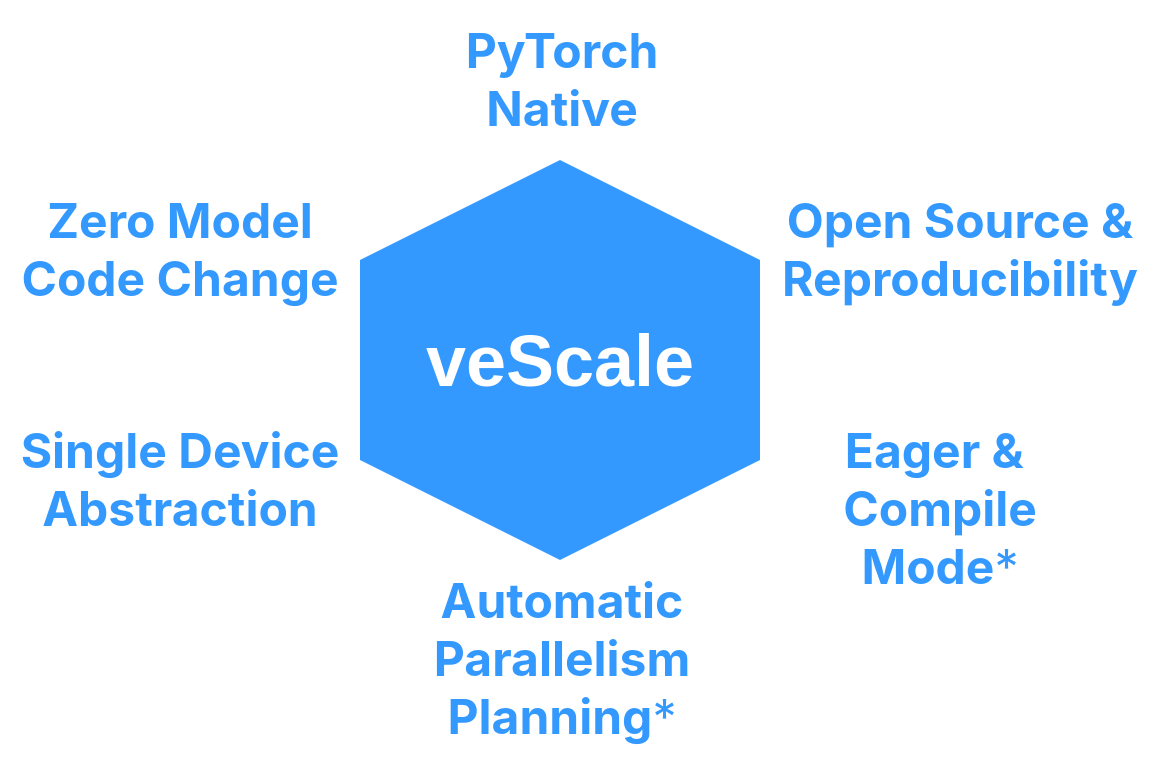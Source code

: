<mxfile version="23.1.5" type="device">
  <diagram name="Page-1" id="EMT705Tx_JR4VmNtWtbU">
    <mxGraphModel dx="1103" dy="614" grid="1" gridSize="10" guides="1" tooltips="1" connect="1" arrows="1" fold="1" page="1" pageScale="1" pageWidth="600" pageHeight="400" math="0" shadow="0">
      <root>
        <mxCell id="0" />
        <mxCell id="1" parent="0" />
        <mxCell id="uHRUemTuvMoK1wuL37Rp-17" value="&lt;b style=&quot;font-size: 36px;&quot;&gt;veScale&lt;br style=&quot;font-size: 36px;&quot;&gt;&lt;/b&gt;" style="shape=hexagon;perimeter=hexagonPerimeter2;whiteSpace=wrap;html=1;fixedSize=1;direction=south;fontSize=36;fillColor=#3399FF;strokeColor=none;size=50;fontColor=#FFFFFF;" parent="1" vertex="1">
          <mxGeometry x="190" y="90" width="200" height="200" as="geometry" />
        </mxCell>
        <mxCell id="T3OP4AJ7PD2Lwft5wg1V-1" value="&lt;h2 style=&quot;box-sizing: border-box; border-width: 0px; border-style: solid; border-color: rgb(229, 231, 235); --tw-border-spacing-x: 0; --tw-border-spacing-y: 0; --tw-translate-x: 0; --tw-translate-y: 0; --tw-rotate: 0; --tw-skew-x: 0; --tw-skew-y: 0; --tw-scale-x: 1; --tw-scale-y: 1; --tw-pan-x: ; --tw-pan-y: ; --tw-pinch-zoom: ; --tw-scroll-snap-strictness: proximity; --tw-ordinal: ; --tw-slashed-zero: ; --tw-numeric-figure: ; --tw-numeric-spacing: ; --tw-numeric-fraction: ; --tw-ring-inset: ; --tw-ring-offset-width: 0px; --tw-ring-offset-color: #fff; --tw-ring-color: rgb(59 130 246 / 0.5); --tw-ring-offset-shadow: 0 0 #0000; --tw-ring-shadow: 0 0 #0000; --tw-shadow: 0 0 #0000; --tw-shadow-colored: 0 0 #0000; --tw-blur: ; --tw-brightness: ; --tw-contrast: ; --tw-grayscale: ; --tw-hue-rotate: ; --tw-invert: ; --tw-saturate: ; --tw-sepia: ; --tw-drop-shadow: ; --tw-backdrop-blur: ; --tw-backdrop-brightness: ; --tw-backdrop-contrast: ; --tw-backdrop-grayscale: ; --tw-backdrop-hue-rotate: ; --tw-backdrop-invert: ; --tw-backdrop-opacity: ; --tw-backdrop-saturate: ; --tw-backdrop-sepia: ; view-transition-name: none; --tw-gradient-from-position: ; --tw-gradient-via-position: ; --tw-gradient-to-position: ; --tw-contain-size: ; --tw-contain-layout: ; --tw-contain-paint: ; --tw-contain-style: ; font-size: 24px; margin: 0px; font-family: &amp;quot;Inter var experimental&amp;quot;, &amp;quot;Inter var&amp;quot;, -apple-system, &amp;quot;system-ui&amp;quot;, &amp;quot;Segoe UI&amp;quot;, Roboto, Oxygen, Ubuntu, Cantarell, &amp;quot;Fira Sans&amp;quot;, &amp;quot;Droid Sans&amp;quot;, &amp;quot;Helvetica Neue&amp;quot;, sans-serif;&quot; class=&quot;font-bold text-center&quot;&gt;PyTorch Native&lt;/h2&gt;" style="text;html=1;align=center;verticalAlign=middle;whiteSpace=wrap;rounded=0;fontColor=#3399FF;fontSize=24;" parent="1" vertex="1">
          <mxGeometry x="231" y="10" width="120" height="80" as="geometry" />
        </mxCell>
        <mxCell id="T3OP4AJ7PD2Lwft5wg1V-2" value="&lt;h2 class=&quot;font-bold text-center&quot; style=&quot;box-sizing: border-box; border-width: 0px; border-style: solid; border-color: rgb(229, 231, 235); --tw-border-spacing-x: 0; --tw-border-spacing-y: 0; --tw-translate-x: 0; --tw-translate-y: 0; --tw-rotate: 0; --tw-skew-x: 0; --tw-skew-y: 0; --tw-scale-x: 1; --tw-scale-y: 1; --tw-pan-x: ; --tw-pan-y: ; --tw-pinch-zoom: ; --tw-scroll-snap-strictness: proximity; --tw-ordinal: ; --tw-slashed-zero: ; --tw-numeric-figure: ; --tw-numeric-spacing: ; --tw-numeric-fraction: ; --tw-ring-inset: ; --tw-ring-offset-width: 0px; --tw-ring-offset-color: #fff; --tw-ring-color: rgb(59 130 246 / 0.5); --tw-ring-offset-shadow: 0 0 #0000; --tw-ring-shadow: 0 0 #0000; --tw-shadow: 0 0 #0000; --tw-shadow-colored: 0 0 #0000; --tw-blur: ; --tw-brightness: ; --tw-contrast: ; --tw-grayscale: ; --tw-hue-rotate: ; --tw-invert: ; --tw-saturate: ; --tw-sepia: ; --tw-drop-shadow: ; --tw-backdrop-blur: ; --tw-backdrop-brightness: ; --tw-backdrop-contrast: ; --tw-backdrop-grayscale: ; --tw-backdrop-hue-rotate: ; --tw-backdrop-invert: ; --tw-backdrop-opacity: ; --tw-backdrop-saturate: ; --tw-backdrop-sepia: ; view-transition-name: none; --tw-gradient-from-position: ; --tw-gradient-via-position: ; --tw-gradient-to-position: ; --tw-contain-size: ; --tw-contain-layout: ; --tw-contain-paint: ; --tw-contain-style: ; font-size: 24px; margin: 0px; font-family: &amp;quot;Inter var experimental&amp;quot;, &amp;quot;Inter var&amp;quot;, -apple-system, &amp;quot;system-ui&amp;quot;, &amp;quot;Segoe UI&amp;quot;, Roboto, Oxygen, Ubuntu, Cantarell, &amp;quot;Fira Sans&amp;quot;, &amp;quot;Droid Sans&amp;quot;, &amp;quot;Helvetica Neue&amp;quot;, sans-serif;&quot;&gt;Zero Model Code Change&lt;/h2&gt;" style="text;html=1;align=center;verticalAlign=middle;whiteSpace=wrap;rounded=0;fontColor=#3399FF;fontSize=24;" parent="1" vertex="1">
          <mxGeometry x="10" y="90" width="180" height="90" as="geometry" />
        </mxCell>
        <mxCell id="T3OP4AJ7PD2Lwft5wg1V-3" value="&lt;h2 class=&quot;font-bold text-center&quot; style=&quot;box-sizing: border-box; border-width: 0px; border-style: solid; border-color: rgb(229, 231, 235); --tw-border-spacing-x: 0; --tw-border-spacing-y: 0; --tw-translate-x: 0; --tw-translate-y: 0; --tw-rotate: 0; --tw-skew-x: 0; --tw-skew-y: 0; --tw-scale-x: 1; --tw-scale-y: 1; --tw-pan-x: ; --tw-pan-y: ; --tw-pinch-zoom: ; --tw-scroll-snap-strictness: proximity; --tw-ordinal: ; --tw-slashed-zero: ; --tw-numeric-figure: ; --tw-numeric-spacing: ; --tw-numeric-fraction: ; --tw-ring-inset: ; --tw-ring-offset-width: 0px; --tw-ring-offset-color: #fff; --tw-ring-color: rgb(59 130 246 / 0.5); --tw-ring-offset-shadow: 0 0 #0000; --tw-ring-shadow: 0 0 #0000; --tw-shadow: 0 0 #0000; --tw-shadow-colored: 0 0 #0000; --tw-blur: ; --tw-brightness: ; --tw-contrast: ; --tw-grayscale: ; --tw-hue-rotate: ; --tw-invert: ; --tw-saturate: ; --tw-sepia: ; --tw-drop-shadow: ; --tw-backdrop-blur: ; --tw-backdrop-brightness: ; --tw-backdrop-contrast: ; --tw-backdrop-grayscale: ; --tw-backdrop-hue-rotate: ; --tw-backdrop-invert: ; --tw-backdrop-opacity: ; --tw-backdrop-saturate: ; --tw-backdrop-sepia: ; view-transition-name: none; --tw-gradient-from-position: ; --tw-gradient-via-position: ; --tw-gradient-to-position: ; --tw-contain-size: ; --tw-contain-layout: ; --tw-contain-paint: ; --tw-contain-style: ; font-size: 24px; margin: 0px; font-family: &amp;quot;Inter var experimental&amp;quot;, &amp;quot;Inter var&amp;quot;, -apple-system, &amp;quot;system-ui&amp;quot;, &amp;quot;Segoe UI&amp;quot;, Roboto, Oxygen, Ubuntu, Cantarell, &amp;quot;Fira Sans&amp;quot;, &amp;quot;Droid Sans&amp;quot;, &amp;quot;Helvetica Neue&amp;quot;, sans-serif;&quot;&gt;Single Device Abstraction&lt;/h2&gt;" style="text;html=1;align=center;verticalAlign=middle;whiteSpace=wrap;rounded=0;fontColor=#3399FF;fontSize=24;" parent="1" vertex="1">
          <mxGeometry x="15" y="205" width="170" height="90" as="geometry" />
        </mxCell>
        <mxCell id="T3OP4AJ7PD2Lwft5wg1V-4" value="&lt;h2 class=&quot;font-bold text-center&quot; style=&quot;border-color: rgb(229, 231, 235); color: rgb(51, 153, 255); box-sizing: border-box; border-width: 0px; border-style: solid; --tw-border-spacing-x: 0; --tw-border-spacing-y: 0; --tw-translate-x: 0; --tw-translate-y: 0; --tw-rotate: 0; --tw-skew-x: 0; --tw-skew-y: 0; --tw-scale-x: 1; --tw-scale-y: 1; --tw-pan-x: ; --tw-pan-y: ; --tw-pinch-zoom: ; --tw-scroll-snap-strictness: proximity; --tw-ordinal: ; --tw-slashed-zero: ; --tw-numeric-figure: ; --tw-numeric-spacing: ; --tw-numeric-fraction: ; --tw-ring-inset: ; --tw-ring-offset-width: 0px; --tw-ring-offset-color: #fff; --tw-ring-color: rgb(59 130 246 / 0.5); --tw-ring-offset-shadow: 0 0 #0000; --tw-ring-shadow: 0 0 #0000; --tw-shadow: 0 0 #0000; --tw-shadow-colored: 0 0 #0000; --tw-blur: ; --tw-brightness: ; --tw-contrast: ; --tw-grayscale: ; --tw-hue-rotate: ; --tw-invert: ; --tw-saturate: ; --tw-sepia: ; --tw-drop-shadow: ; --tw-backdrop-blur: ; --tw-backdrop-brightness: ; --tw-backdrop-contrast: ; --tw-backdrop-grayscale: ; --tw-backdrop-hue-rotate: ; --tw-backdrop-invert: ; --tw-backdrop-opacity: ; --tw-backdrop-saturate: ; --tw-backdrop-sepia: ; view-transition-name: none; --tw-gradient-from-position: ; --tw-gradient-via-position: ; --tw-gradient-to-position: ; --tw-contain-size: ; --tw-contain-layout: ; --tw-contain-paint: ; --tw-contain-style: ; font-size: 24px; margin: 0px; font-family: &amp;quot;Inter var experimental&amp;quot;, &amp;quot;Inter var&amp;quot;, -apple-system, &amp;quot;system-ui&amp;quot;, &amp;quot;Segoe UI&amp;quot;, Roboto, Oxygen, Ubuntu, Cantarell, &amp;quot;Fira Sans&amp;quot;, &amp;quot;Droid Sans&amp;quot;, &amp;quot;Helvetica Neue&amp;quot;, sans-serif;&quot;&gt;Automatic Parallelism Planning&lt;span style=&quot;font-weight: normal;&quot;&gt;*&lt;/span&gt;&lt;/h2&gt;" style="text;whiteSpace=wrap;html=1;fontSize=24;align=center;" parent="1" vertex="1">
          <mxGeometry x="216" y="290" width="150" height="100" as="geometry" />
        </mxCell>
        <mxCell id="T3OP4AJ7PD2Lwft5wg1V-6" value="&lt;h2 class=&quot;font-bold text-center&quot; style=&quot;border-color: rgb(229, 231, 235); color: rgb(51, 153, 255); box-sizing: border-box; border-width: 0px; border-style: solid; --tw-border-spacing-x: 0; --tw-border-spacing-y: 0; --tw-translate-x: 0; --tw-translate-y: 0; --tw-rotate: 0; --tw-skew-x: 0; --tw-skew-y: 0; --tw-scale-x: 1; --tw-scale-y: 1; --tw-pan-x: ; --tw-pan-y: ; --tw-pinch-zoom: ; --tw-scroll-snap-strictness: proximity; --tw-ordinal: ; --tw-slashed-zero: ; --tw-numeric-figure: ; --tw-numeric-spacing: ; --tw-numeric-fraction: ; --tw-ring-inset: ; --tw-ring-offset-width: 0px; --tw-ring-offset-color: #fff; --tw-ring-color: rgb(59 130 246 / 0.5); --tw-ring-offset-shadow: 0 0 #0000; --tw-ring-shadow: 0 0 #0000; --tw-shadow: 0 0 #0000; --tw-shadow-colored: 0 0 #0000; --tw-blur: ; --tw-brightness: ; --tw-contrast: ; --tw-grayscale: ; --tw-hue-rotate: ; --tw-invert: ; --tw-saturate: ; --tw-sepia: ; --tw-drop-shadow: ; --tw-backdrop-blur: ; --tw-backdrop-brightness: ; --tw-backdrop-contrast: ; --tw-backdrop-grayscale: ; --tw-backdrop-hue-rotate: ; --tw-backdrop-invert: ; --tw-backdrop-opacity: ; --tw-backdrop-saturate: ; --tw-backdrop-sepia: ; view-transition-name: none; --tw-gradient-from-position: ; --tw-gradient-via-position: ; --tw-gradient-to-position: ; --tw-contain-size: ; --tw-contain-layout: ; --tw-contain-paint: ; --tw-contain-style: ; font-size: 24px; margin: 0px; font-family: &amp;quot;Inter var experimental&amp;quot;, &amp;quot;Inter var&amp;quot;, -apple-system, &amp;quot;system-ui&amp;quot;, &amp;quot;Segoe UI&amp;quot;, Roboto, Oxygen, Ubuntu, Cantarell, &amp;quot;Fira Sans&amp;quot;, &amp;quot;Droid Sans&amp;quot;, &amp;quot;Helvetica Neue&amp;quot;, sans-serif;&quot;&gt;Eager &amp;amp;&amp;nbsp;&lt;/h2&gt;&lt;h2 class=&quot;font-bold text-center&quot; style=&quot;border-color: rgb(229, 231, 235); color: rgb(51, 153, 255); box-sizing: border-box; border-width: 0px; border-style: solid; --tw-border-spacing-x: 0; --tw-border-spacing-y: 0; --tw-translate-x: 0; --tw-translate-y: 0; --tw-rotate: 0; --tw-skew-x: 0; --tw-skew-y: 0; --tw-scale-x: 1; --tw-scale-y: 1; --tw-pan-x: ; --tw-pan-y: ; --tw-pinch-zoom: ; --tw-scroll-snap-strictness: proximity; --tw-ordinal: ; --tw-slashed-zero: ; --tw-numeric-figure: ; --tw-numeric-spacing: ; --tw-numeric-fraction: ; --tw-ring-inset: ; --tw-ring-offset-width: 0px; --tw-ring-offset-color: #fff; --tw-ring-color: rgb(59 130 246 / 0.5); --tw-ring-offset-shadow: 0 0 #0000; --tw-ring-shadow: 0 0 #0000; --tw-shadow: 0 0 #0000; --tw-shadow-colored: 0 0 #0000; --tw-blur: ; --tw-brightness: ; --tw-contrast: ; --tw-grayscale: ; --tw-hue-rotate: ; --tw-invert: ; --tw-saturate: ; --tw-sepia: ; --tw-drop-shadow: ; --tw-backdrop-blur: ; --tw-backdrop-brightness: ; --tw-backdrop-contrast: ; --tw-backdrop-grayscale: ; --tw-backdrop-hue-rotate: ; --tw-backdrop-invert: ; --tw-backdrop-opacity: ; --tw-backdrop-saturate: ; --tw-backdrop-sepia: ; view-transition-name: none; --tw-gradient-from-position: ; --tw-gradient-via-position: ; --tw-gradient-to-position: ; --tw-contain-size: ; --tw-contain-layout: ; --tw-contain-paint: ; --tw-contain-style: ; font-size: 24px; margin: 0px; font-family: &amp;quot;Inter var experimental&amp;quot;, &amp;quot;Inter var&amp;quot;, -apple-system, &amp;quot;system-ui&amp;quot;, &amp;quot;Segoe UI&amp;quot;, Roboto, Oxygen, Ubuntu, Cantarell, &amp;quot;Fira Sans&amp;quot;, &amp;quot;Droid Sans&amp;quot;, &amp;quot;Helvetica Neue&amp;quot;, sans-serif;&quot;&gt;Compile Mode&lt;span style=&quot;font-weight: normal;&quot;&gt;*&lt;/span&gt;&lt;/h2&gt;" style="text;whiteSpace=wrap;html=1;fontSize=24;align=center;" parent="1" vertex="1">
          <mxGeometry x="390" y="215" width="180" height="80" as="geometry" />
        </mxCell>
        <mxCell id="T3OP4AJ7PD2Lwft5wg1V-7" value="&lt;h2 style=&quot;box-sizing: border-box; border-width: 0px; border-style: solid; border-color: rgb(229, 231, 235); --tw-border-spacing-x: 0; --tw-border-spacing-y: 0; --tw-translate-x: 0; --tw-translate-y: 0; --tw-rotate: 0; --tw-skew-x: 0; --tw-skew-y: 0; --tw-scale-x: 1; --tw-scale-y: 1; --tw-pan-x: ; --tw-pan-y: ; --tw-pinch-zoom: ; --tw-scroll-snap-strictness: proximity; --tw-ordinal: ; --tw-slashed-zero: ; --tw-numeric-figure: ; --tw-numeric-spacing: ; --tw-numeric-fraction: ; --tw-ring-inset: ; --tw-ring-offset-width: 0px; --tw-ring-offset-color: #fff; --tw-ring-color: rgb(59 130 246 / 0.5); --tw-ring-offset-shadow: 0 0 #0000; --tw-ring-shadow: 0 0 #0000; --tw-shadow: 0 0 #0000; --tw-shadow-colored: 0 0 #0000; --tw-blur: ; --tw-brightness: ; --tw-contrast: ; --tw-grayscale: ; --tw-hue-rotate: ; --tw-invert: ; --tw-saturate: ; --tw-sepia: ; --tw-drop-shadow: ; --tw-backdrop-blur: ; --tw-backdrop-brightness: ; --tw-backdrop-contrast: ; --tw-backdrop-grayscale: ; --tw-backdrop-hue-rotate: ; --tw-backdrop-invert: ; --tw-backdrop-opacity: ; --tw-backdrop-saturate: ; --tw-backdrop-sepia: ; view-transition-name: none; --tw-gradient-from-position: ; --tw-gradient-via-position: ; --tw-gradient-to-position: ; --tw-contain-size: ; --tw-contain-layout: ; --tw-contain-paint: ; --tw-contain-style: ; font-size: 24px; font-weight: 700; margin: 0px; font-family: &amp;quot;Inter var experimental&amp;quot;, &amp;quot;Inter var&amp;quot;, -apple-system, &amp;quot;system-ui&amp;quot;, &amp;quot;Segoe UI&amp;quot;, Roboto, Oxygen, Ubuntu, Cantarell, &amp;quot;Fira Sans&amp;quot;, &amp;quot;Droid Sans&amp;quot;, &amp;quot;Helvetica Neue&amp;quot;, sans-serif; font-style: normal; font-variant-ligatures: normal; font-variant-caps: normal; letter-spacing: normal; orphans: 2; text-indent: 0px; text-transform: none; widows: 2; word-spacing: 0px; -webkit-text-stroke-width: 0px; text-decoration-thickness: initial; text-decoration-style: initial; text-decoration-color: initial;&quot; class=&quot;font-bold text-center&quot;&gt;Open Source &amp;amp; Reproducibility&lt;/h2&gt;" style="text;whiteSpace=wrap;html=1;fontColor=#3399FF;fontSize=24;align=center;" parent="1" vertex="1">
          <mxGeometry x="390" y="100" width="200" height="80" as="geometry" />
        </mxCell>
      </root>
    </mxGraphModel>
  </diagram>
</mxfile>
